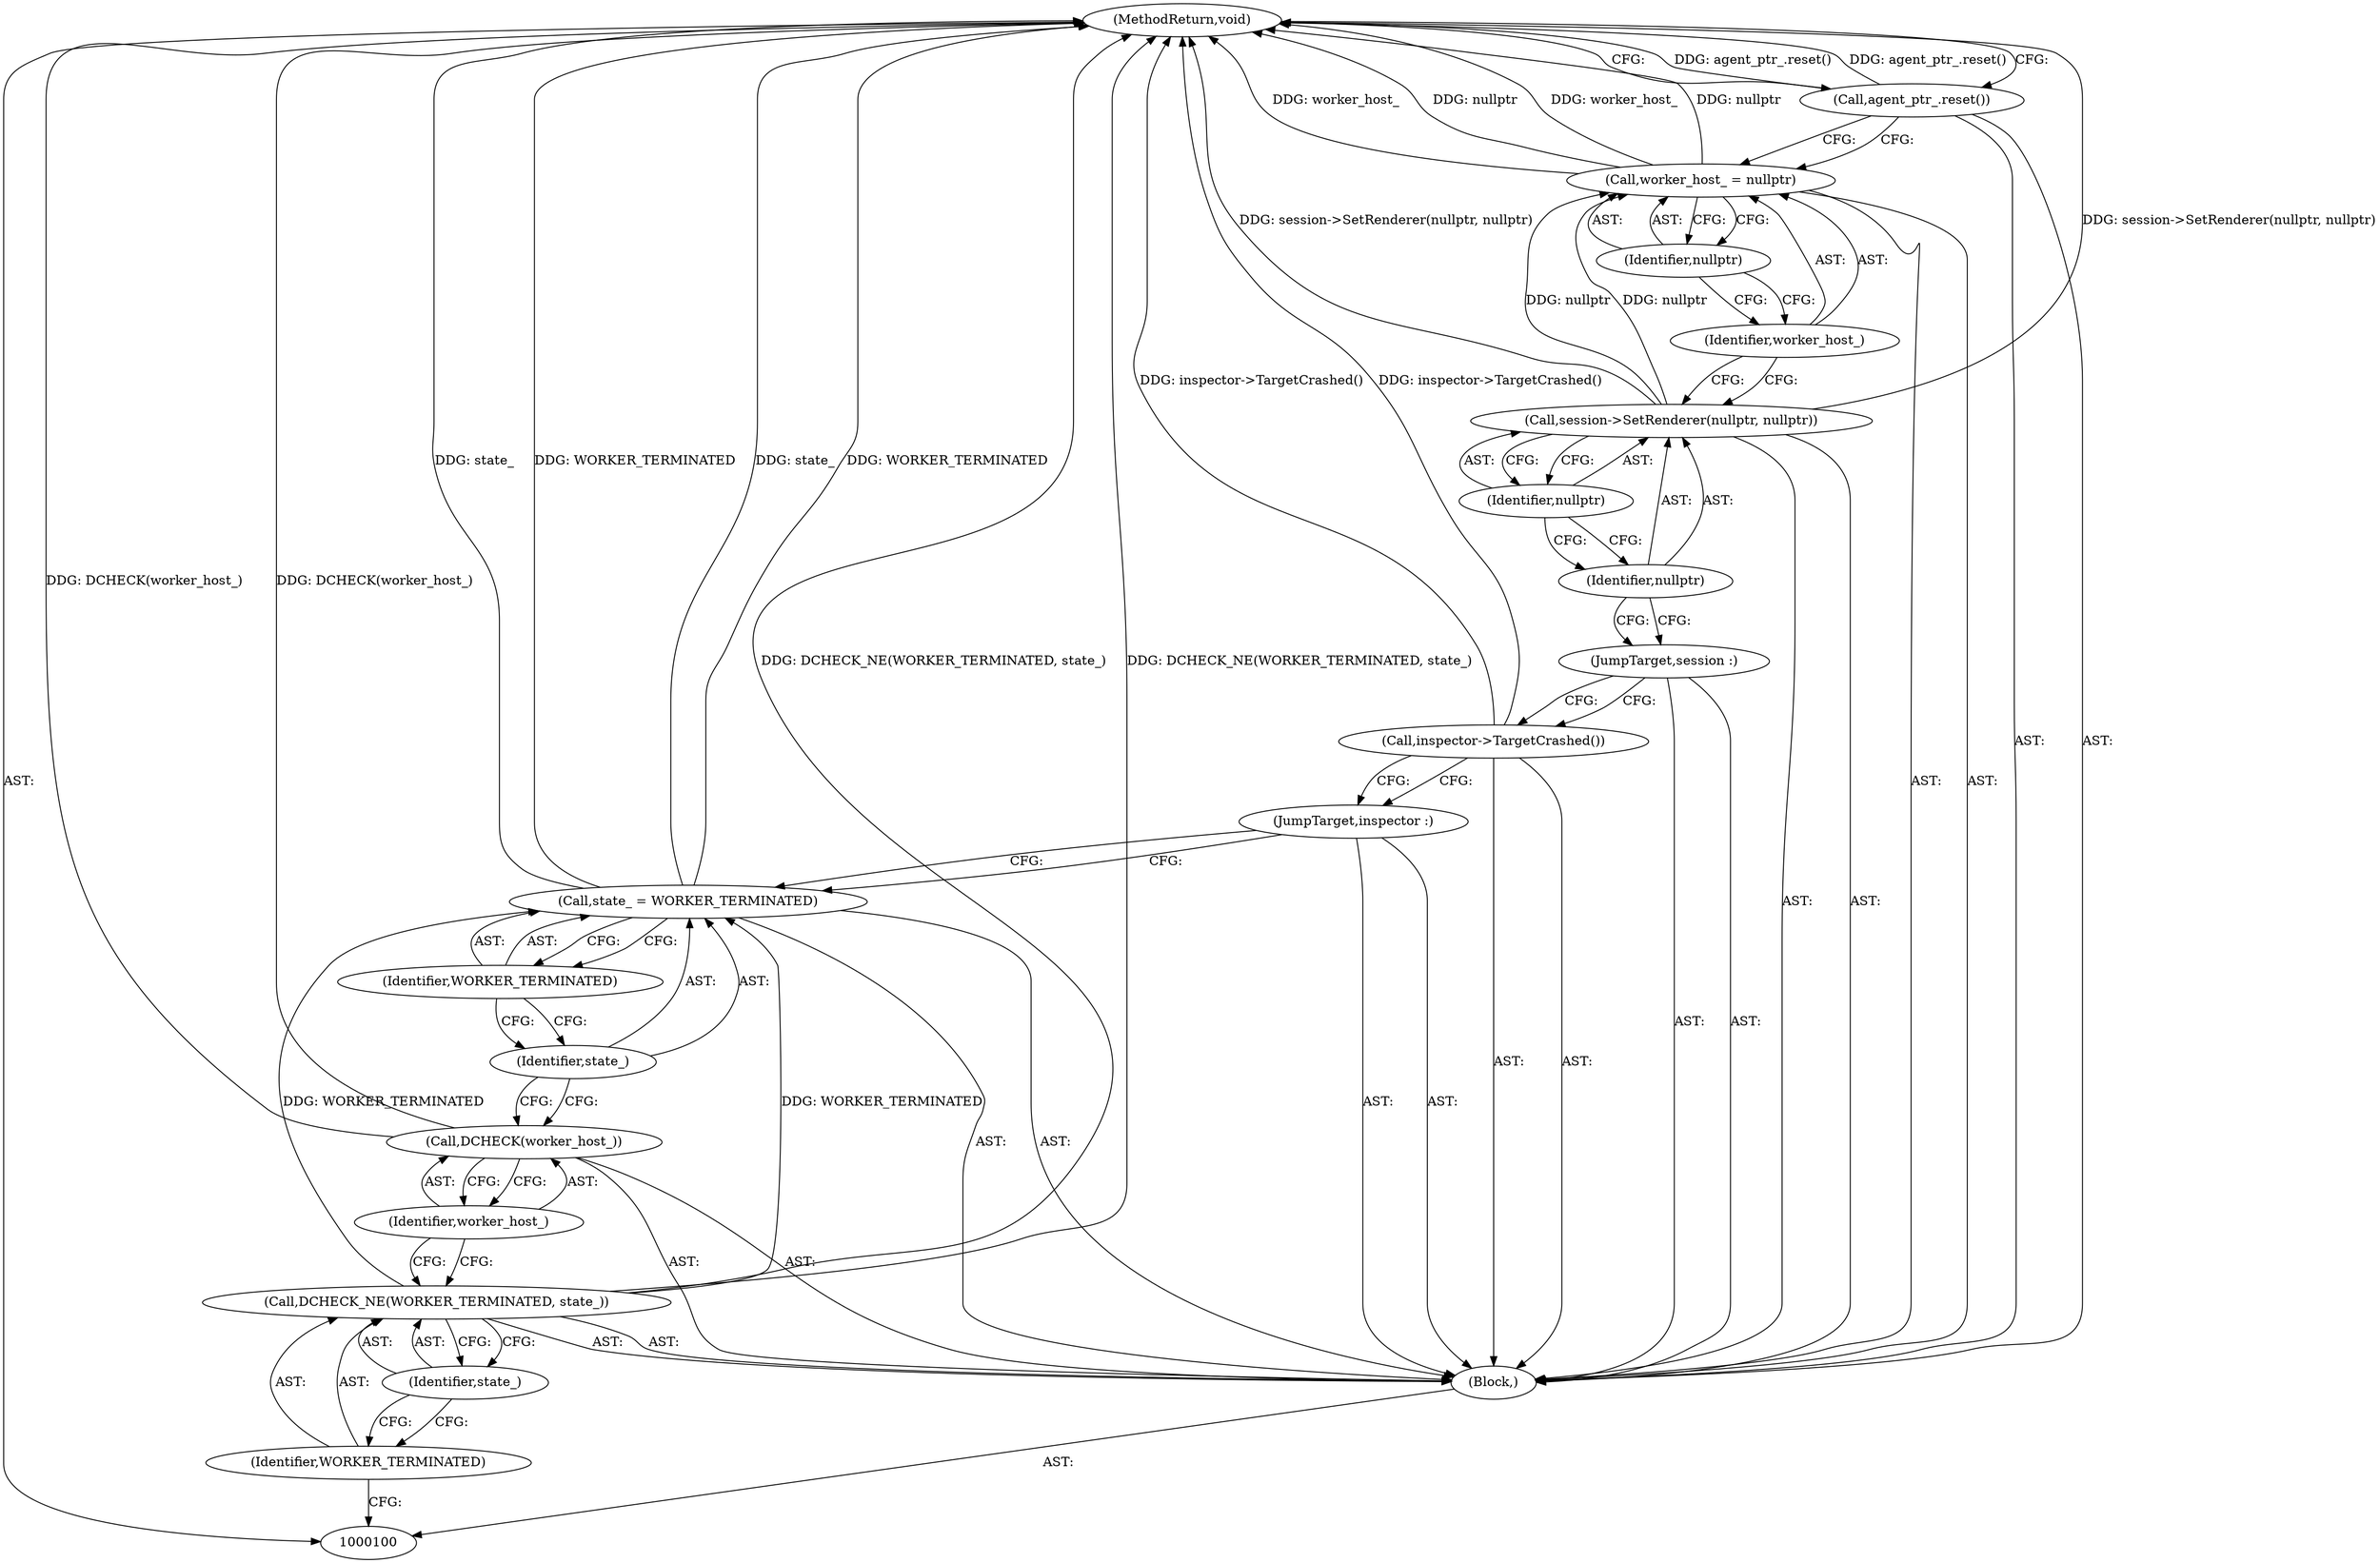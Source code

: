 digraph "1_Chrome_3c8e4852477d5b1e2da877808c998dc57db9460f_49" {
"1000120" [label="(MethodReturn,void)"];
"1000101" [label="(Block,)"];
"1000119" [label="(Call,agent_ptr_.reset())"];
"1000103" [label="(Identifier,WORKER_TERMINATED)"];
"1000102" [label="(Call,DCHECK_NE(WORKER_TERMINATED, state_))"];
"1000104" [label="(Identifier,state_)"];
"1000105" [label="(Call,DCHECK(worker_host_))"];
"1000106" [label="(Identifier,worker_host_)"];
"1000109" [label="(Identifier,WORKER_TERMINATED)"];
"1000107" [label="(Call,state_ = WORKER_TERMINATED)"];
"1000108" [label="(Identifier,state_)"];
"1000110" [label="(JumpTarget,inspector :)"];
"1000111" [label="(Call,inspector->TargetCrashed())"];
"1000112" [label="(JumpTarget,session :)"];
"1000114" [label="(Identifier,nullptr)"];
"1000115" [label="(Identifier,nullptr)"];
"1000113" [label="(Call,session->SetRenderer(nullptr, nullptr))"];
"1000118" [label="(Identifier,nullptr)"];
"1000116" [label="(Call,worker_host_ = nullptr)"];
"1000117" [label="(Identifier,worker_host_)"];
"1000120" -> "1000100"  [label="AST: "];
"1000120" -> "1000119"  [label="CFG: "];
"1000116" -> "1000120"  [label="DDG: worker_host_"];
"1000116" -> "1000120"  [label="DDG: nullptr"];
"1000107" -> "1000120"  [label="DDG: state_"];
"1000107" -> "1000120"  [label="DDG: WORKER_TERMINATED"];
"1000105" -> "1000120"  [label="DDG: DCHECK(worker_host_)"];
"1000102" -> "1000120"  [label="DDG: DCHECK_NE(WORKER_TERMINATED, state_)"];
"1000113" -> "1000120"  [label="DDG: session->SetRenderer(nullptr, nullptr)"];
"1000119" -> "1000120"  [label="DDG: agent_ptr_.reset()"];
"1000111" -> "1000120"  [label="DDG: inspector->TargetCrashed()"];
"1000101" -> "1000100"  [label="AST: "];
"1000102" -> "1000101"  [label="AST: "];
"1000105" -> "1000101"  [label="AST: "];
"1000107" -> "1000101"  [label="AST: "];
"1000110" -> "1000101"  [label="AST: "];
"1000111" -> "1000101"  [label="AST: "];
"1000112" -> "1000101"  [label="AST: "];
"1000113" -> "1000101"  [label="AST: "];
"1000116" -> "1000101"  [label="AST: "];
"1000119" -> "1000101"  [label="AST: "];
"1000119" -> "1000101"  [label="AST: "];
"1000119" -> "1000116"  [label="CFG: "];
"1000120" -> "1000119"  [label="CFG: "];
"1000119" -> "1000120"  [label="DDG: agent_ptr_.reset()"];
"1000103" -> "1000102"  [label="AST: "];
"1000103" -> "1000100"  [label="CFG: "];
"1000104" -> "1000103"  [label="CFG: "];
"1000102" -> "1000101"  [label="AST: "];
"1000102" -> "1000104"  [label="CFG: "];
"1000103" -> "1000102"  [label="AST: "];
"1000104" -> "1000102"  [label="AST: "];
"1000106" -> "1000102"  [label="CFG: "];
"1000102" -> "1000120"  [label="DDG: DCHECK_NE(WORKER_TERMINATED, state_)"];
"1000102" -> "1000107"  [label="DDG: WORKER_TERMINATED"];
"1000104" -> "1000102"  [label="AST: "];
"1000104" -> "1000103"  [label="CFG: "];
"1000102" -> "1000104"  [label="CFG: "];
"1000105" -> "1000101"  [label="AST: "];
"1000105" -> "1000106"  [label="CFG: "];
"1000106" -> "1000105"  [label="AST: "];
"1000108" -> "1000105"  [label="CFG: "];
"1000105" -> "1000120"  [label="DDG: DCHECK(worker_host_)"];
"1000106" -> "1000105"  [label="AST: "];
"1000106" -> "1000102"  [label="CFG: "];
"1000105" -> "1000106"  [label="CFG: "];
"1000109" -> "1000107"  [label="AST: "];
"1000109" -> "1000108"  [label="CFG: "];
"1000107" -> "1000109"  [label="CFG: "];
"1000107" -> "1000101"  [label="AST: "];
"1000107" -> "1000109"  [label="CFG: "];
"1000108" -> "1000107"  [label="AST: "];
"1000109" -> "1000107"  [label="AST: "];
"1000110" -> "1000107"  [label="CFG: "];
"1000107" -> "1000120"  [label="DDG: state_"];
"1000107" -> "1000120"  [label="DDG: WORKER_TERMINATED"];
"1000102" -> "1000107"  [label="DDG: WORKER_TERMINATED"];
"1000108" -> "1000107"  [label="AST: "];
"1000108" -> "1000105"  [label="CFG: "];
"1000109" -> "1000108"  [label="CFG: "];
"1000110" -> "1000101"  [label="AST: "];
"1000110" -> "1000107"  [label="CFG: "];
"1000111" -> "1000110"  [label="CFG: "];
"1000111" -> "1000101"  [label="AST: "];
"1000111" -> "1000110"  [label="CFG: "];
"1000112" -> "1000111"  [label="CFG: "];
"1000111" -> "1000120"  [label="DDG: inspector->TargetCrashed()"];
"1000112" -> "1000101"  [label="AST: "];
"1000112" -> "1000111"  [label="CFG: "];
"1000114" -> "1000112"  [label="CFG: "];
"1000114" -> "1000113"  [label="AST: "];
"1000114" -> "1000112"  [label="CFG: "];
"1000115" -> "1000114"  [label="CFG: "];
"1000115" -> "1000113"  [label="AST: "];
"1000115" -> "1000114"  [label="CFG: "];
"1000113" -> "1000115"  [label="CFG: "];
"1000113" -> "1000101"  [label="AST: "];
"1000113" -> "1000115"  [label="CFG: "];
"1000114" -> "1000113"  [label="AST: "];
"1000115" -> "1000113"  [label="AST: "];
"1000117" -> "1000113"  [label="CFG: "];
"1000113" -> "1000120"  [label="DDG: session->SetRenderer(nullptr, nullptr)"];
"1000113" -> "1000116"  [label="DDG: nullptr"];
"1000118" -> "1000116"  [label="AST: "];
"1000118" -> "1000117"  [label="CFG: "];
"1000116" -> "1000118"  [label="CFG: "];
"1000116" -> "1000101"  [label="AST: "];
"1000116" -> "1000118"  [label="CFG: "];
"1000117" -> "1000116"  [label="AST: "];
"1000118" -> "1000116"  [label="AST: "];
"1000119" -> "1000116"  [label="CFG: "];
"1000116" -> "1000120"  [label="DDG: worker_host_"];
"1000116" -> "1000120"  [label="DDG: nullptr"];
"1000113" -> "1000116"  [label="DDG: nullptr"];
"1000117" -> "1000116"  [label="AST: "];
"1000117" -> "1000113"  [label="CFG: "];
"1000118" -> "1000117"  [label="CFG: "];
}
